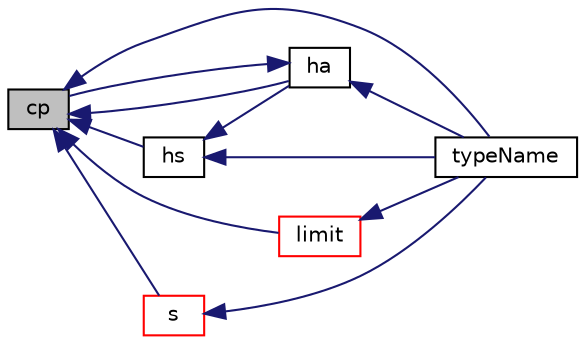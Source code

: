 digraph "cp"
{
  bgcolor="transparent";
  edge [fontname="Helvetica",fontsize="10",labelfontname="Helvetica",labelfontsize="10"];
  node [fontname="Helvetica",fontsize="10",shape=record];
  rankdir="LR";
  Node150 [label="cp",height=0.2,width=0.4,color="black", fillcolor="grey75", style="filled", fontcolor="black"];
  Node150 -> Node151 [dir="back",color="midnightblue",fontsize="10",style="solid",fontname="Helvetica"];
  Node151 [label="ha",height=0.2,width=0.4,color="black",URL="$a31713.html#a94fe7b61e38a21bcb5f8787a013210bf",tooltip="Absolute Enthalpy [J/kmol]. "];
  Node151 -> Node152 [dir="back",color="midnightblue",fontsize="10",style="solid",fontname="Helvetica"];
  Node152 [label="typeName",height=0.2,width=0.4,color="black",URL="$a31713.html#a561f535eabff4d94fd999c48df4443bd",tooltip="Return the instantiated type name. "];
  Node151 -> Node150 [dir="back",color="midnightblue",fontsize="10",style="solid",fontname="Helvetica"];
  Node150 -> Node153 [dir="back",color="midnightblue",fontsize="10",style="solid",fontname="Helvetica"];
  Node153 [label="hs",height=0.2,width=0.4,color="black",URL="$a31713.html#af7e93c786c1bd6230616e0c98e58a977",tooltip="Sensible Enthalpy [J/kmol]. "];
  Node153 -> Node152 [dir="back",color="midnightblue",fontsize="10",style="solid",fontname="Helvetica"];
  Node153 -> Node151 [dir="back",color="midnightblue",fontsize="10",style="solid",fontname="Helvetica"];
  Node150 -> Node154 [dir="back",color="midnightblue",fontsize="10",style="solid",fontname="Helvetica"];
  Node154 [label="limit",height=0.2,width=0.4,color="red",URL="$a31713.html#a1db1b345559ac8b85bba6c587dcc1264",tooltip="Limit the temperature to be in the range Tlow_ to Thigh_. "];
  Node154 -> Node152 [dir="back",color="midnightblue",fontsize="10",style="solid",fontname="Helvetica"];
  Node150 -> Node156 [dir="back",color="midnightblue",fontsize="10",style="solid",fontname="Helvetica"];
  Node156 [label="s",height=0.2,width=0.4,color="red",URL="$a31713.html#a44ae09d155460df28a7f53fa22450c69",tooltip="Entropy [J/(kmol K)]. "];
  Node156 -> Node152 [dir="back",color="midnightblue",fontsize="10",style="solid",fontname="Helvetica"];
  Node150 -> Node152 [dir="back",color="midnightblue",fontsize="10",style="solid",fontname="Helvetica"];
}
